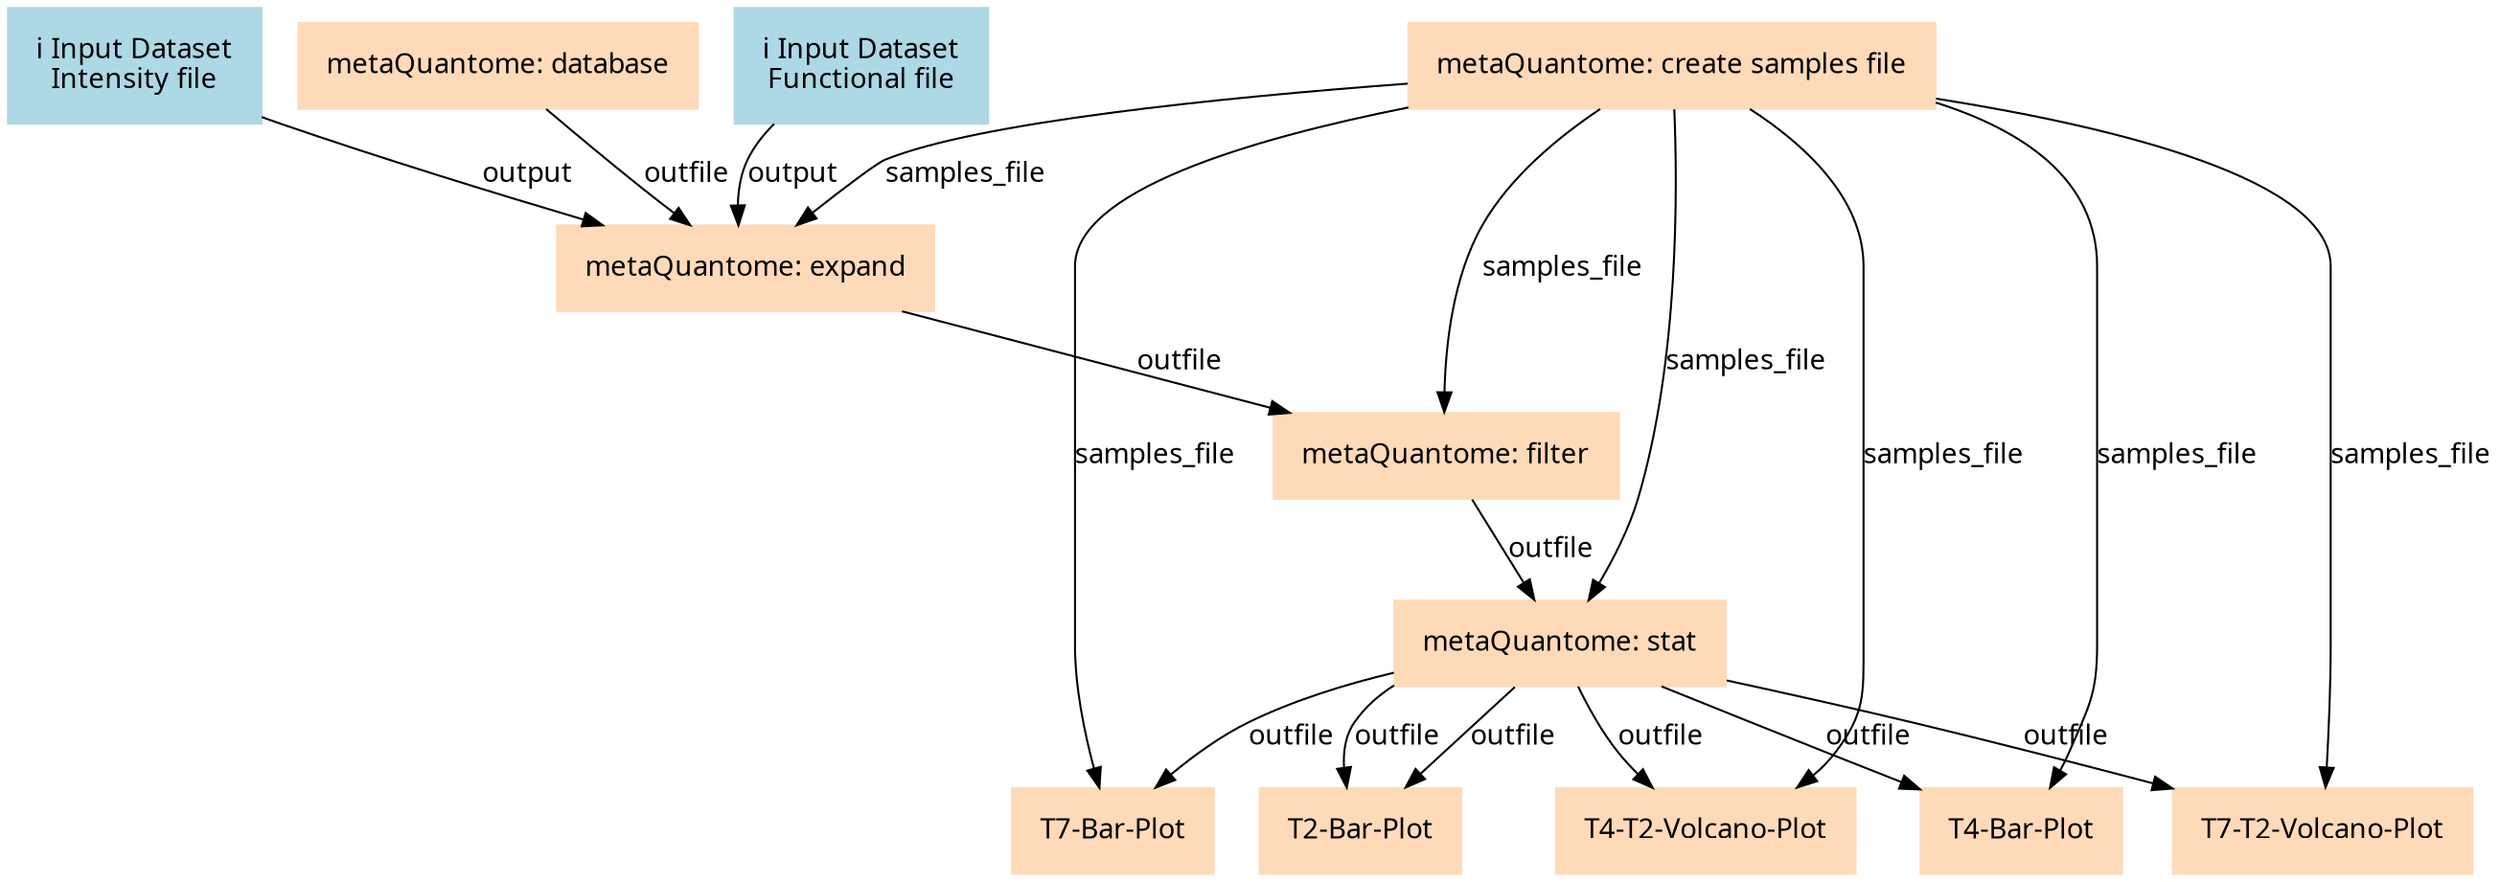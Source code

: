 digraph main {
  node [fontname="Atkinson Hyperlegible", shape=box, color=white,style=filled,color=peachpuff,margin="0.2,0.2"];
  edge [fontname="Atkinson Hyperlegible"];
  0[label="metaQuantome: database"]
  1[label="metaQuantome: create samples file"]
  2[color=lightblue,label="ℹ️ Input Dataset\nFunctional file"]
  3[color=lightblue,label="ℹ️ Input Dataset\nIntensity file"]
  4[label="metaQuantome: expand"]
  0 -> 4 [label="outfile"]
  3 -> 4 [label="output"]
  2 -> 4 [label="output"]
  1 -> 4 [label="samples_file"]
  5[label="metaQuantome: filter"]
  4 -> 5 [label="outfile"]
  1 -> 5 [label="samples_file"]
  6[label="metaQuantome: stat"]
  5 -> 6 [label="outfile"]
  1 -> 6 [label="samples_file"]
  7[label="T2-Bar-Plot"]
  6 -> 7 [label="outfile"]
  6 -> 7 [label="outfile"]
  8[label="T4-Bar-Plot"]
  6 -> 8 [label="outfile"]
  1 -> 8 [label="samples_file"]
  9[label="T7-Bar-Plot"]
  6 -> 9 [label="outfile"]
  1 -> 9 [label="samples_file"]
  10[label="T7-T2-Volcano-Plot"]
  6 -> 10 [label="outfile"]
  1 -> 10 [label="samples_file"]
  11[label="T4-T2-Volcano-Plot"]
  6 -> 11 [label="outfile"]
  1 -> 11 [label="samples_file"]
}